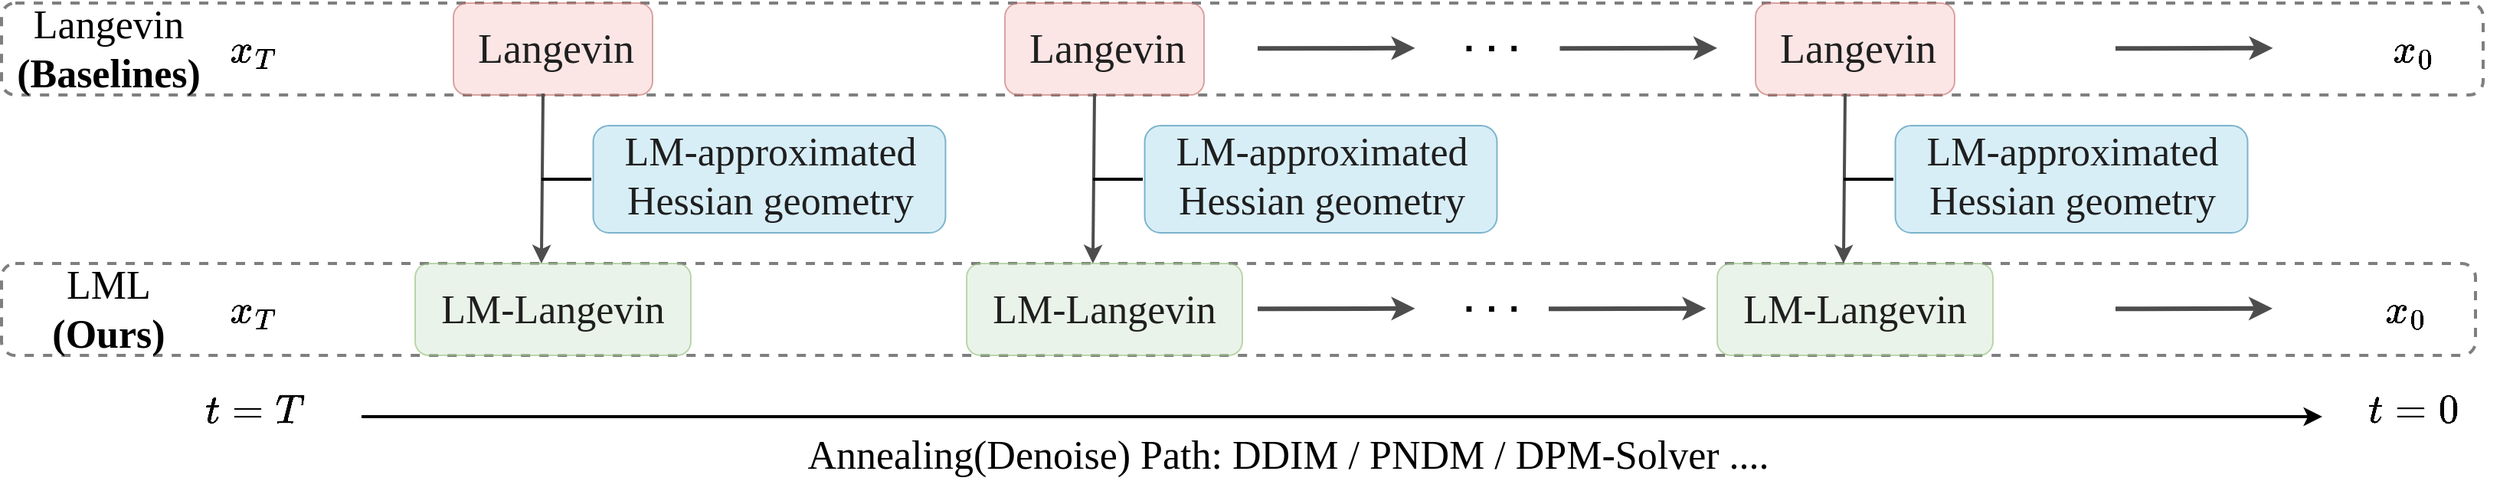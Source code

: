<mxfile version="24.8.6">
  <diagram name="第 1 页" id="lS-i0Gt15iTJMl3-oWpZ">
    <mxGraphModel dx="1722" dy="1066" grid="1" gridSize="10" guides="1" tooltips="1" connect="1" arrows="1" fold="1" page="1" pageScale="1" pageWidth="1654" pageHeight="1169" math="1" shadow="0">
      <root>
        <mxCell id="0" />
        <mxCell id="1" parent="0" />
        <mxCell id="y4yGmVKCfS3PrLfLOZ-u-2" value="" style="rounded=1;whiteSpace=wrap;html=1;fillColor=none;strokeColor=#000000;opacity=50;dashed=1;strokeWidth=2;" parent="1" vertex="1">
          <mxGeometry x="20" y="340" width="1615" height="60" as="geometry" />
        </mxCell>
        <mxCell id="y4yGmVKCfS3PrLfLOZ-u-14" value="" style="rounded=1;whiteSpace=wrap;html=1;fillColor=none;strokeColor=#000000;opacity=50;dashed=1;strokeWidth=2;" parent="1" vertex="1">
          <mxGeometry x="20" y="170" width="1620" height="60" as="geometry" />
        </mxCell>
        <mxCell id="tqPr3qISnYxZAip9u7IL-3" value="" style="endArrow=classic;html=1;rounded=0;strokeWidth=2;" parent="1" edge="1">
          <mxGeometry width="50" height="50" relative="1" as="geometry">
            <mxPoint x="255" y="440" as="sourcePoint" />
            <mxPoint x="1535" y="440" as="targetPoint" />
          </mxGeometry>
        </mxCell>
        <mxCell id="tqPr3qISnYxZAip9u7IL-4" value="&lt;font style=&quot;font-size: 26px;&quot;&gt;$$t = T$$&lt;/font&gt;" style="text;html=1;align=center;verticalAlign=middle;whiteSpace=wrap;rounded=0;fontSize=26;fontFamily=Times New Roman;" parent="1" vertex="1">
          <mxGeometry x="120" y="420" width="130" height="30" as="geometry" />
        </mxCell>
        <mxCell id="tqPr3qISnYxZAip9u7IL-5" value="&lt;font style=&quot;font-size: 26px;&quot;&gt;$$t = 0$$&lt;/font&gt;" style="text;html=1;align=center;verticalAlign=middle;whiteSpace=wrap;rounded=0;fontSize=26;fontFamily=Times New Roman;" parent="1" vertex="1">
          <mxGeometry x="1565" y="420" width="60" height="30" as="geometry" />
        </mxCell>
        <mxCell id="tqPr3qISnYxZAip9u7IL-6" value="&lt;font style=&quot;font-size: 26px;&quot;&gt;Annealing(Denoise) Path: DDIM / PNDM / DPM-Solver ....&lt;/font&gt;" style="text;html=1;align=center;verticalAlign=middle;whiteSpace=wrap;rounded=0;fontSize=26;fontFamily=Times New Roman;" parent="1" vertex="1">
          <mxGeometry x="360" y="450" width="1000" height="30" as="geometry" />
        </mxCell>
        <mxCell id="tqPr3qISnYxZAip9u7IL-58" value="&lt;font style=&quot;font-size: 26px;&quot;&gt;$$x_T$$&lt;/font&gt;" style="text;html=1;align=center;verticalAlign=middle;whiteSpace=wrap;rounded=0;fontSize=26;fontFamily=Times New Roman;" parent="1" vertex="1">
          <mxGeometry x="120" y="355" width="130" height="30" as="geometry" />
        </mxCell>
        <mxCell id="y4yGmVKCfS3PrLfLOZ-u-1" value="&lt;font style=&quot;font-size: 26px;&quot;&gt;$$x_T$$&lt;/font&gt;" style="text;html=1;align=center;verticalAlign=middle;whiteSpace=wrap;rounded=0;fontSize=26;fontFamily=Times New Roman;" parent="1" vertex="1">
          <mxGeometry x="120" y="184.99" width="130" height="30" as="geometry" />
        </mxCell>
        <mxCell id="y4yGmVKCfS3PrLfLOZ-u-5" style="edgeStyle=orthogonalEdgeStyle;rounded=0;orthogonalLoop=1;jettySize=auto;html=1;exitX=0.5;exitY=1;exitDx=0;exitDy=0;" parent="1" source="tqPr3qISnYxZAip9u7IL-58" target="tqPr3qISnYxZAip9u7IL-58" edge="1">
          <mxGeometry relative="1" as="geometry" />
        </mxCell>
        <mxCell id="y4yGmVKCfS3PrLfLOZ-u-8" value="&lt;font style=&quot;font-size: 24px;&quot;&gt;&lt;b style=&quot;font-size: 24px;&quot;&gt;&amp;nbsp;· · ·&lt;/b&gt;&lt;/font&gt;" style="text;html=1;align=center;verticalAlign=middle;whiteSpace=wrap;rounded=0;fontSize=24;" parent="1" vertex="1">
          <mxGeometry x="920" y="340" width="140" height="60" as="geometry" />
        </mxCell>
        <mxCell id="y4yGmVKCfS3PrLfLOZ-u-9" value="" style="endArrow=classic;html=1;rounded=0;strokeWidth=3;strokeColor=#4D4D4D;" parent="1" edge="1">
          <mxGeometry width="50" height="50" relative="1" as="geometry">
            <mxPoint x="1400" y="369.63" as="sourcePoint" />
            <mxPoint x="1502.5" y="369.41" as="targetPoint" />
          </mxGeometry>
        </mxCell>
        <mxCell id="y4yGmVKCfS3PrLfLOZ-u-10" value="&lt;font style=&quot;font-size: 26px;&quot;&gt;$$x_0$$&lt;/font&gt;" style="text;html=1;align=center;verticalAlign=middle;whiteSpace=wrap;rounded=0;fontSize=26;fontFamily=Times New Roman;" parent="1" vertex="1">
          <mxGeometry x="1535" y="355" width="110" height="30" as="geometry" />
        </mxCell>
        <mxCell id="y4yGmVKCfS3PrLfLOZ-u-15" value="&lt;div style=&quot;font-size: 26px;&quot;&gt;&lt;font style=&quot;font-size: 26px;&quot;&gt;LML&lt;/font&gt;&lt;/div&gt;&lt;font style=&quot;font-size: 26px;&quot;&gt;&lt;b&gt;(Ours)&lt;/b&gt;&lt;/font&gt;" style="text;html=1;align=center;verticalAlign=middle;whiteSpace=wrap;rounded=0;fontSize=26;fontFamily=Times New Roman;" parent="1" vertex="1">
          <mxGeometry x="40" y="355" width="100" height="30" as="geometry" />
        </mxCell>
        <mxCell id="ADp_13OqhtLV6-jOQkto-5" value="&lt;font style=&quot;font-size: 24px;&quot;&gt;&lt;b style=&quot;font-size: 24px;&quot;&gt;&amp;nbsp;· · ·&lt;/b&gt;&lt;/font&gt;" style="text;html=1;align=center;verticalAlign=middle;whiteSpace=wrap;rounded=0;fontSize=24;" parent="1" vertex="1">
          <mxGeometry x="920" y="169.99" width="140" height="60" as="geometry" />
        </mxCell>
        <mxCell id="ADp_13OqhtLV6-jOQkto-6" value="" style="endArrow=classic;html=1;rounded=0;strokeWidth=3;strokeColor=#4D4D4D;" parent="1" edge="1">
          <mxGeometry width="50" height="50" relative="1" as="geometry">
            <mxPoint x="1400" y="199.63" as="sourcePoint" />
            <mxPoint x="1502.75" y="199.41" as="targetPoint" />
          </mxGeometry>
        </mxCell>
        <mxCell id="ADp_13OqhtLV6-jOQkto-7" value="&lt;div style=&quot;font-size: 26px;&quot;&gt;&lt;span style=&quot;font-size: 26px;&quot;&gt;Langevin&lt;/span&gt;&lt;/div&gt;&lt;div style=&quot;font-size: 26px;&quot;&gt;&lt;span style=&quot;font-size: 26px;&quot;&gt;&lt;b&gt;(Baselines)&lt;/b&gt;&lt;/span&gt;&lt;/div&gt;" style="text;html=1;align=center;verticalAlign=middle;whiteSpace=wrap;rounded=0;fontSize=26;fontFamily=Times New Roman;" parent="1" vertex="1">
          <mxGeometry x="40" y="184.99" width="100" height="30" as="geometry" />
        </mxCell>
        <mxCell id="ADp_13OqhtLV6-jOQkto-8" value="&lt;font style=&quot;font-size: 26px;&quot;&gt;$$x_0$$&lt;/font&gt;" style="text;html=1;align=center;verticalAlign=middle;whiteSpace=wrap;rounded=0;fontSize=26;fontFamily=Times New Roman;" parent="1" vertex="1">
          <mxGeometry x="1540" y="184.99" width="110" height="30" as="geometry" />
        </mxCell>
        <mxCell id="E4KFlrZBZKq98RAmflxi-3" value="" style="group" vertex="1" connectable="0" parent="1">
          <mxGeometry x="1140" y="340" width="180" height="60" as="geometry" />
        </mxCell>
        <mxCell id="E4KFlrZBZKq98RAmflxi-4" value="" style="rounded=1;whiteSpace=wrap;html=1;fillColor=#d5e8d4;strokeColor=#82b366;opacity=50;" vertex="1" parent="E4KFlrZBZKq98RAmflxi-3">
          <mxGeometry width="180" height="60" as="geometry" />
        </mxCell>
        <mxCell id="E4KFlrZBZKq98RAmflxi-5" value="&lt;span style=&quot;color: rgb(31, 31, 31); text-align: left; font-size: 26px;&quot;&gt;LM-Langevin&lt;/span&gt;" style="rounded=1;whiteSpace=wrap;html=1;fillColor=none;strokeColor=none;opacity=30;gradientColor=none;fontFamily=Times New Roman;" vertex="1" parent="E4KFlrZBZKq98RAmflxi-3">
          <mxGeometry x="10" y="6.87" width="160" height="46.25" as="geometry" />
        </mxCell>
        <mxCell id="E4KFlrZBZKq98RAmflxi-7" value="" style="group" vertex="1" connectable="0" parent="1">
          <mxGeometry x="1165" y="170" width="130" height="60" as="geometry" />
        </mxCell>
        <mxCell id="tqPr3qISnYxZAip9u7IL-50" value="" style="rounded=1;whiteSpace=wrap;html=1;fillColor=#f8cecc;strokeColor=#b85450;opacity=50;" parent="E4KFlrZBZKq98RAmflxi-7" vertex="1">
          <mxGeometry width="130" height="60" as="geometry" />
        </mxCell>
        <mxCell id="tqPr3qISnYxZAip9u7IL-51" value="&lt;span style=&quot;color: rgb(31, 31, 31); text-align: left; font-size: 27px;&quot;&gt;Langevin&lt;/span&gt;" style="rounded=1;whiteSpace=wrap;html=1;fillColor=none;strokeColor=none;opacity=30;gradientColor=none;fontFamily=Times New Roman;" parent="E4KFlrZBZKq98RAmflxi-7" vertex="1">
          <mxGeometry x="2.5" y="6.87" width="127.5" height="46.25" as="geometry" />
        </mxCell>
        <mxCell id="E4KFlrZBZKq98RAmflxi-8" value="" style="group;movable=1;resizable=1;rotatable=1;deletable=1;editable=1;locked=0;connectable=1;" vertex="1" connectable="0" parent="1">
          <mxGeometry x="1222.5" y="250" width="297.5" height="70" as="geometry" />
        </mxCell>
        <mxCell id="tqPr3qISnYxZAip9u7IL-52" value="" style="rounded=1;whiteSpace=wrap;html=1;fillColor=#b1ddf0;strokeColor=#10739e;opacity=50;" parent="E4KFlrZBZKq98RAmflxi-8" vertex="1">
          <mxGeometry x="33.75" width="230" height="70" as="geometry" />
        </mxCell>
        <mxCell id="tqPr3qISnYxZAip9u7IL-53" value="&lt;span style=&quot;color: rgb(31, 31, 31); text-align: left; font-size: 26px;&quot;&gt;LM-approximated&lt;/span&gt;&lt;div style=&quot;font-size: 26px;&quot;&gt;&lt;span style=&quot;color: rgb(31, 31, 31); text-align: left;&quot;&gt;Hessian geometry&lt;/span&gt;&lt;/div&gt;" style="rounded=1;whiteSpace=wrap;html=1;fillColor=none;strokeColor=none;opacity=30;gradientColor=none;fontFamily=Times New Roman;" parent="E4KFlrZBZKq98RAmflxi-8" vertex="1">
          <mxGeometry y="9.38" width="297.5" height="46.25" as="geometry" />
        </mxCell>
        <mxCell id="E4KFlrZBZKq98RAmflxi-12" value="" style="endArrow=classic;html=1;rounded=0;strokeWidth=2;strokeColor=#4D4D4D;exitX=0.45;exitY=0.986;exitDx=0;exitDy=0;exitPerimeter=0;entryX=0.458;entryY=0;entryDx=0;entryDy=0;entryPerimeter=0;" edge="1" parent="1" source="tqPr3qISnYxZAip9u7IL-50" target="E4KFlrZBZKq98RAmflxi-4">
          <mxGeometry width="50" height="50" relative="1" as="geometry">
            <mxPoint x="1222.5" y="235" as="sourcePoint" />
            <mxPoint x="1222.5" y="335" as="targetPoint" />
          </mxGeometry>
        </mxCell>
        <mxCell id="E4KFlrZBZKq98RAmflxi-14" value="" style="endArrow=none;html=1;rounded=0;strokeWidth=2;" edge="1" parent="1">
          <mxGeometry width="50" height="50" relative="1" as="geometry">
            <mxPoint x="1222.5" y="285" as="sourcePoint" />
            <mxPoint x="1255" y="285" as="targetPoint" />
          </mxGeometry>
        </mxCell>
        <mxCell id="E4KFlrZBZKq98RAmflxi-47" value="" style="group" vertex="1" connectable="0" parent="1">
          <mxGeometry x="650" y="340" width="180" height="60" as="geometry" />
        </mxCell>
        <mxCell id="E4KFlrZBZKq98RAmflxi-48" value="" style="rounded=1;whiteSpace=wrap;html=1;fillColor=#d5e8d4;strokeColor=#82b366;opacity=50;" vertex="1" parent="E4KFlrZBZKq98RAmflxi-47">
          <mxGeometry width="180" height="60" as="geometry" />
        </mxCell>
        <mxCell id="E4KFlrZBZKq98RAmflxi-49" value="&lt;span style=&quot;color: rgb(31, 31, 31); text-align: left; font-size: 26px;&quot;&gt;LM-Langevin&lt;/span&gt;" style="rounded=1;whiteSpace=wrap;html=1;fillColor=none;strokeColor=none;opacity=30;gradientColor=none;fontFamily=Times New Roman;" vertex="1" parent="E4KFlrZBZKq98RAmflxi-47">
          <mxGeometry x="10" y="6.87" width="160" height="46.25" as="geometry" />
        </mxCell>
        <mxCell id="E4KFlrZBZKq98RAmflxi-50" value="" style="group" vertex="1" connectable="0" parent="1">
          <mxGeometry x="675" y="170" width="130" height="60" as="geometry" />
        </mxCell>
        <mxCell id="E4KFlrZBZKq98RAmflxi-51" value="" style="rounded=1;whiteSpace=wrap;html=1;fillColor=#f8cecc;strokeColor=#b85450;opacity=50;" vertex="1" parent="E4KFlrZBZKq98RAmflxi-50">
          <mxGeometry width="130" height="60" as="geometry" />
        </mxCell>
        <mxCell id="E4KFlrZBZKq98RAmflxi-52" value="&lt;span style=&quot;color: rgb(31, 31, 31); text-align: left; font-size: 27px;&quot;&gt;Langevin&lt;/span&gt;" style="rounded=1;whiteSpace=wrap;html=1;fillColor=none;strokeColor=none;opacity=30;gradientColor=none;fontFamily=Times New Roman;" vertex="1" parent="E4KFlrZBZKq98RAmflxi-50">
          <mxGeometry x="2.5" y="6.87" width="127.5" height="46.25" as="geometry" />
        </mxCell>
        <mxCell id="E4KFlrZBZKq98RAmflxi-53" value="" style="group;movable=1;resizable=1;rotatable=1;deletable=1;editable=1;locked=0;connectable=1;" vertex="1" connectable="0" parent="1">
          <mxGeometry x="732.5" y="250" width="297.5" height="70" as="geometry" />
        </mxCell>
        <mxCell id="E4KFlrZBZKq98RAmflxi-54" value="" style="rounded=1;whiteSpace=wrap;html=1;fillColor=#b1ddf0;strokeColor=#10739e;opacity=50;" vertex="1" parent="E4KFlrZBZKq98RAmflxi-53">
          <mxGeometry x="33.75" width="230" height="70" as="geometry" />
        </mxCell>
        <mxCell id="E4KFlrZBZKq98RAmflxi-55" value="&lt;span style=&quot;color: rgb(31, 31, 31); text-align: left; font-size: 26px;&quot;&gt;LM-approximated&lt;/span&gt;&lt;div style=&quot;font-size: 26px;&quot;&gt;&lt;span style=&quot;color: rgb(31, 31, 31); text-align: left;&quot;&gt;Hessian geometry&lt;/span&gt;&lt;/div&gt;" style="rounded=1;whiteSpace=wrap;html=1;fillColor=none;strokeColor=none;opacity=30;gradientColor=none;fontFamily=Times New Roman;" vertex="1" parent="E4KFlrZBZKq98RAmflxi-53">
          <mxGeometry y="9.38" width="297.5" height="46.25" as="geometry" />
        </mxCell>
        <mxCell id="E4KFlrZBZKq98RAmflxi-56" value="" style="endArrow=classic;html=1;rounded=0;strokeWidth=2;strokeColor=#4D4D4D;exitX=0.45;exitY=0.986;exitDx=0;exitDy=0;exitPerimeter=0;entryX=0.458;entryY=0;entryDx=0;entryDy=0;entryPerimeter=0;" edge="1" parent="1" source="E4KFlrZBZKq98RAmflxi-51" target="E4KFlrZBZKq98RAmflxi-48">
          <mxGeometry width="50" height="50" relative="1" as="geometry">
            <mxPoint x="732.5" y="235" as="sourcePoint" />
            <mxPoint x="732.5" y="335" as="targetPoint" />
          </mxGeometry>
        </mxCell>
        <mxCell id="E4KFlrZBZKq98RAmflxi-57" value="" style="endArrow=none;html=1;rounded=0;strokeWidth=2;" edge="1" parent="1">
          <mxGeometry width="50" height="50" relative="1" as="geometry">
            <mxPoint x="732.5" y="285" as="sourcePoint" />
            <mxPoint x="765" y="285" as="targetPoint" />
          </mxGeometry>
        </mxCell>
        <mxCell id="E4KFlrZBZKq98RAmflxi-58" value="" style="group" vertex="1" connectable="0" parent="1">
          <mxGeometry x="290" y="340" width="180" height="60" as="geometry" />
        </mxCell>
        <mxCell id="E4KFlrZBZKq98RAmflxi-59" value="" style="rounded=1;whiteSpace=wrap;html=1;fillColor=#d5e8d4;strokeColor=#82b366;opacity=50;" vertex="1" parent="E4KFlrZBZKq98RAmflxi-58">
          <mxGeometry width="180" height="60" as="geometry" />
        </mxCell>
        <mxCell id="E4KFlrZBZKq98RAmflxi-60" value="&lt;span style=&quot;color: rgb(31, 31, 31); text-align: left; font-size: 26px;&quot;&gt;LM-Langevin&lt;/span&gt;" style="rounded=1;whiteSpace=wrap;html=1;fillColor=none;strokeColor=none;opacity=30;gradientColor=none;fontFamily=Times New Roman;" vertex="1" parent="E4KFlrZBZKq98RAmflxi-58">
          <mxGeometry x="10" y="6.87" width="160" height="46.25" as="geometry" />
        </mxCell>
        <mxCell id="E4KFlrZBZKq98RAmflxi-61" value="" style="group" vertex="1" connectable="0" parent="1">
          <mxGeometry x="315" y="170" width="130" height="60" as="geometry" />
        </mxCell>
        <mxCell id="E4KFlrZBZKq98RAmflxi-62" value="" style="rounded=1;whiteSpace=wrap;html=1;fillColor=#f8cecc;strokeColor=#b85450;opacity=50;" vertex="1" parent="E4KFlrZBZKq98RAmflxi-61">
          <mxGeometry width="130" height="60" as="geometry" />
        </mxCell>
        <mxCell id="E4KFlrZBZKq98RAmflxi-63" value="&lt;span style=&quot;color: rgb(31, 31, 31); text-align: left; font-size: 27px;&quot;&gt;Langevin&lt;/span&gt;" style="rounded=1;whiteSpace=wrap;html=1;fillColor=none;strokeColor=none;opacity=30;gradientColor=none;fontFamily=Times New Roman;" vertex="1" parent="E4KFlrZBZKq98RAmflxi-61">
          <mxGeometry x="2.5" y="6.87" width="127.5" height="46.25" as="geometry" />
        </mxCell>
        <mxCell id="E4KFlrZBZKq98RAmflxi-64" value="" style="group;movable=1;resizable=1;rotatable=1;deletable=1;editable=1;locked=0;connectable=1;" vertex="1" connectable="0" parent="1">
          <mxGeometry x="372.5" y="250" width="297.5" height="70" as="geometry" />
        </mxCell>
        <mxCell id="E4KFlrZBZKq98RAmflxi-65" value="" style="rounded=1;whiteSpace=wrap;html=1;fillColor=#b1ddf0;strokeColor=#10739e;opacity=50;" vertex="1" parent="E4KFlrZBZKq98RAmflxi-64">
          <mxGeometry x="33.75" width="230" height="70" as="geometry" />
        </mxCell>
        <mxCell id="E4KFlrZBZKq98RAmflxi-66" value="&lt;span style=&quot;color: rgb(31, 31, 31); text-align: left; font-size: 26px;&quot;&gt;LM-approximated&lt;/span&gt;&lt;div style=&quot;font-size: 26px;&quot;&gt;&lt;span style=&quot;color: rgb(31, 31, 31); text-align: left;&quot;&gt;Hessian geometry&lt;/span&gt;&lt;/div&gt;" style="rounded=1;whiteSpace=wrap;html=1;fillColor=none;strokeColor=none;opacity=30;gradientColor=none;fontFamily=Times New Roman;" vertex="1" parent="E4KFlrZBZKq98RAmflxi-64">
          <mxGeometry y="9.38" width="297.5" height="46.25" as="geometry" />
        </mxCell>
        <mxCell id="E4KFlrZBZKq98RAmflxi-67" value="" style="endArrow=classic;html=1;rounded=0;strokeWidth=2;strokeColor=#4D4D4D;exitX=0.45;exitY=0.986;exitDx=0;exitDy=0;exitPerimeter=0;entryX=0.458;entryY=0;entryDx=0;entryDy=0;entryPerimeter=0;" edge="1" parent="1" source="E4KFlrZBZKq98RAmflxi-62" target="E4KFlrZBZKq98RAmflxi-59">
          <mxGeometry width="50" height="50" relative="1" as="geometry">
            <mxPoint x="372.5" y="235" as="sourcePoint" />
            <mxPoint x="372.5" y="335" as="targetPoint" />
          </mxGeometry>
        </mxCell>
        <mxCell id="E4KFlrZBZKq98RAmflxi-68" value="" style="endArrow=none;html=1;rounded=0;strokeWidth=2;" edge="1" parent="1">
          <mxGeometry width="50" height="50" relative="1" as="geometry">
            <mxPoint x="372.5" y="285" as="sourcePoint" />
            <mxPoint x="405" y="285" as="targetPoint" />
          </mxGeometry>
        </mxCell>
        <mxCell id="E4KFlrZBZKq98RAmflxi-71" value="" style="endArrow=classic;html=1;rounded=0;strokeWidth=3;strokeColor=#4D4D4D;" edge="1" parent="1">
          <mxGeometry width="50" height="50" relative="1" as="geometry">
            <mxPoint x="1037.25" y="199.62" as="sourcePoint" />
            <mxPoint x="1140" y="199.4" as="targetPoint" />
          </mxGeometry>
        </mxCell>
        <mxCell id="E4KFlrZBZKq98RAmflxi-72" value="" style="endArrow=classic;html=1;rounded=0;strokeWidth=3;strokeColor=#4D4D4D;" edge="1" parent="1">
          <mxGeometry width="50" height="50" relative="1" as="geometry">
            <mxPoint x="840" y="199.62" as="sourcePoint" />
            <mxPoint x="942.75" y="199.4" as="targetPoint" />
          </mxGeometry>
        </mxCell>
        <mxCell id="E4KFlrZBZKq98RAmflxi-73" value="" style="endArrow=classic;html=1;rounded=0;strokeWidth=3;strokeColor=#4D4D4D;" edge="1" parent="1">
          <mxGeometry width="50" height="50" relative="1" as="geometry">
            <mxPoint x="1030" y="369.63" as="sourcePoint" />
            <mxPoint x="1132.75" y="369.41" as="targetPoint" />
          </mxGeometry>
        </mxCell>
        <mxCell id="E4KFlrZBZKq98RAmflxi-74" value="" style="endArrow=classic;html=1;rounded=0;strokeWidth=3;strokeColor=#4D4D4D;" edge="1" parent="1">
          <mxGeometry width="50" height="50" relative="1" as="geometry">
            <mxPoint x="840" y="369.63" as="sourcePoint" />
            <mxPoint x="942.75" y="369.41" as="targetPoint" />
          </mxGeometry>
        </mxCell>
      </root>
    </mxGraphModel>
  </diagram>
</mxfile>
